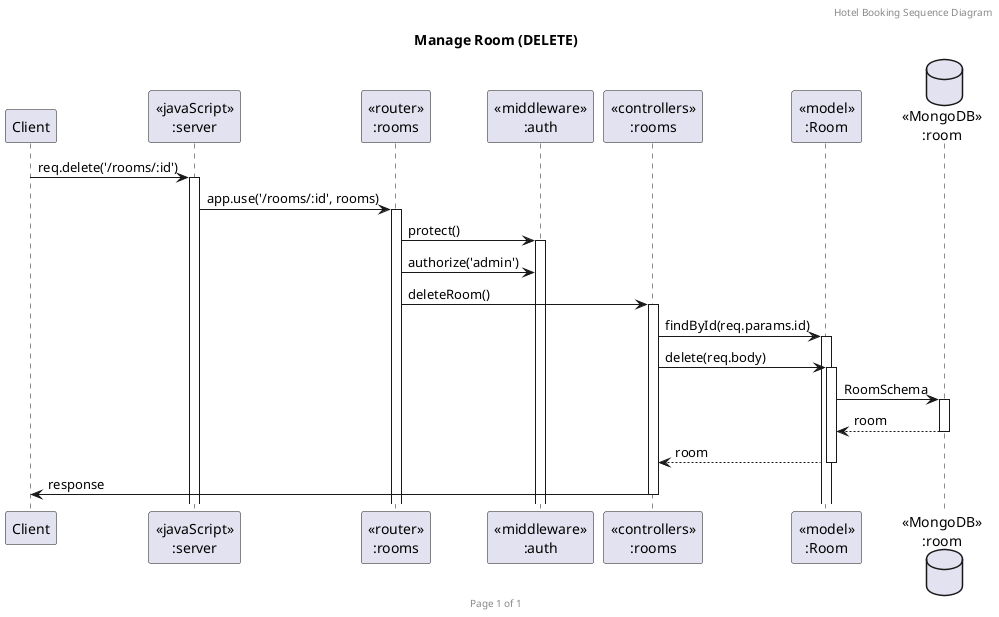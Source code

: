 @startuml Manage Room (DELETE)

header Hotel Booking Sequence Diagram
footer Page %page% of %lastpage%
title "Manage Room (DELETE)"

participant "Client" as client
participant "<<javaScript>>\n:server" as server
participant "<<router>>\n:rooms" as routerRooms
participant "<<middleware>>\n:auth" as authMiddleware
participant "<<controllers>>\n:rooms" as controllersRoom
participant "<<model>>\n:Room" as modelRoom
database "<<MongoDB>>\n:room" as RoomDatabase

client->server ++:req.delete('/rooms/:id')
server->routerRooms ++:app.use('/rooms/:id', rooms)
routerRooms -> authMiddleware ++:protect()
routerRooms -> authMiddleware :authorize('admin')
routerRooms -> controllersRoom ++:deleteRoom()
controllersRoom->modelRoom ++:findById(req.params.id)
controllersRoom->modelRoom ++:delete(req.body)
modelRoom ->RoomDatabase ++: RoomSchema
RoomDatabase --> modelRoom --: room
controllersRoom <-- modelRoom --:room
controllersRoom->client --:response

@enduml